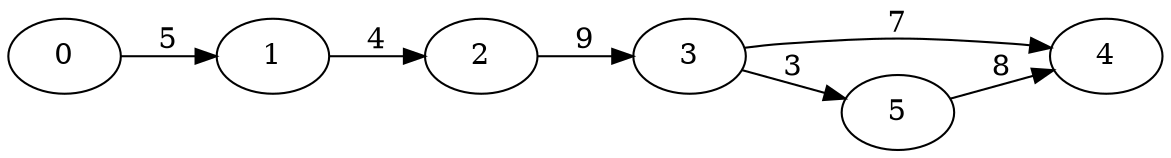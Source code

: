 digraph Demo {
	rankdir=LR size="8,5"
	0
	1
	2
	3
	4
	5
	0 -> 1 [label=5]
	1 -> 2 [label=4]
	2 -> 3 [label=9]
	3 -> 4 [label=7]
	3 -> 5 [label=3]
	5 -> 4 [label=8]
}
